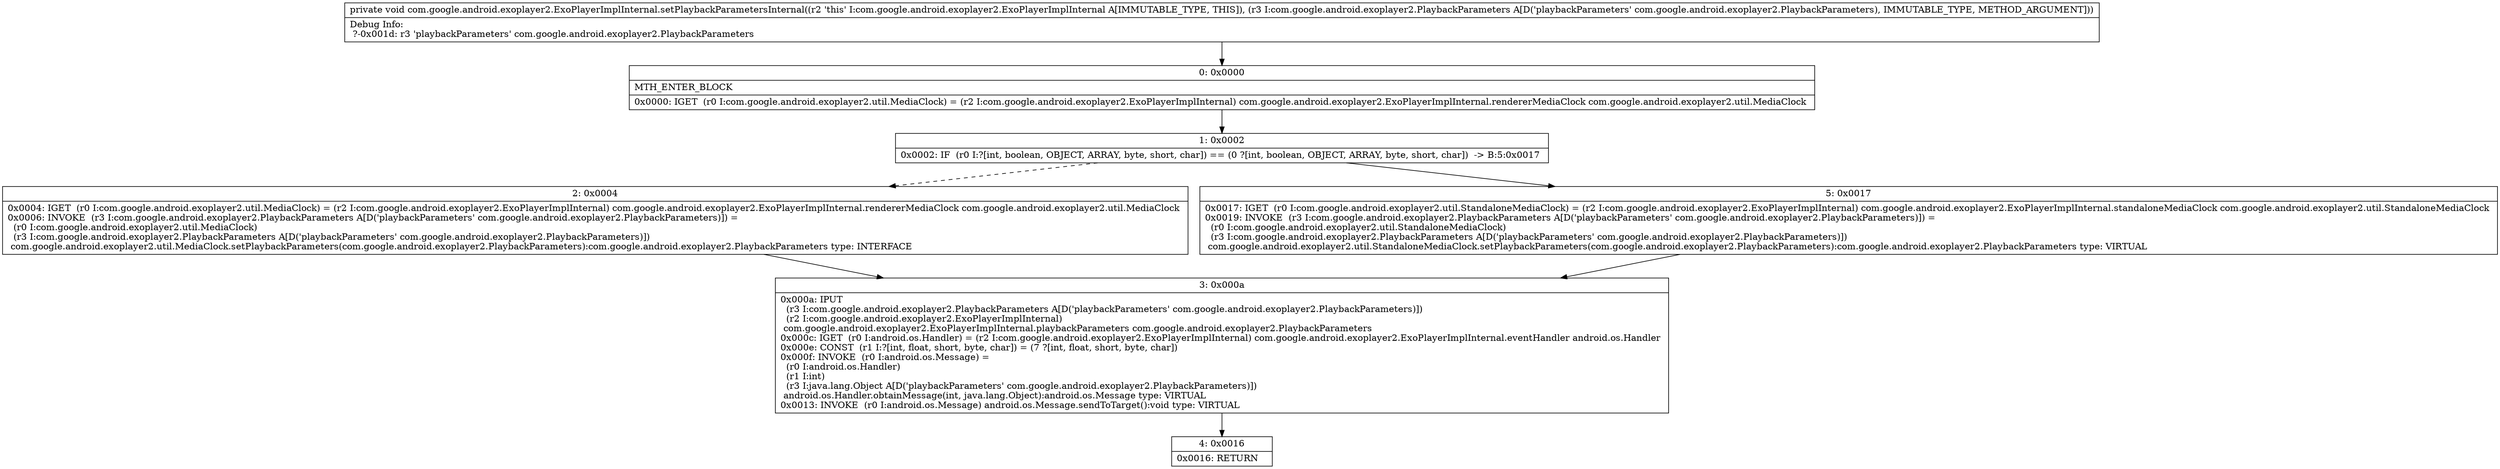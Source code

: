 digraph "CFG forcom.google.android.exoplayer2.ExoPlayerImplInternal.setPlaybackParametersInternal(Lcom\/google\/android\/exoplayer2\/PlaybackParameters;)V" {
Node_0 [shape=record,label="{0\:\ 0x0000|MTH_ENTER_BLOCK\l|0x0000: IGET  (r0 I:com.google.android.exoplayer2.util.MediaClock) = (r2 I:com.google.android.exoplayer2.ExoPlayerImplInternal) com.google.android.exoplayer2.ExoPlayerImplInternal.rendererMediaClock com.google.android.exoplayer2.util.MediaClock \l}"];
Node_1 [shape=record,label="{1\:\ 0x0002|0x0002: IF  (r0 I:?[int, boolean, OBJECT, ARRAY, byte, short, char]) == (0 ?[int, boolean, OBJECT, ARRAY, byte, short, char])  \-\> B:5:0x0017 \l}"];
Node_2 [shape=record,label="{2\:\ 0x0004|0x0004: IGET  (r0 I:com.google.android.exoplayer2.util.MediaClock) = (r2 I:com.google.android.exoplayer2.ExoPlayerImplInternal) com.google.android.exoplayer2.ExoPlayerImplInternal.rendererMediaClock com.google.android.exoplayer2.util.MediaClock \l0x0006: INVOKE  (r3 I:com.google.android.exoplayer2.PlaybackParameters A[D('playbackParameters' com.google.android.exoplayer2.PlaybackParameters)]) = \l  (r0 I:com.google.android.exoplayer2.util.MediaClock)\l  (r3 I:com.google.android.exoplayer2.PlaybackParameters A[D('playbackParameters' com.google.android.exoplayer2.PlaybackParameters)])\l com.google.android.exoplayer2.util.MediaClock.setPlaybackParameters(com.google.android.exoplayer2.PlaybackParameters):com.google.android.exoplayer2.PlaybackParameters type: INTERFACE \l}"];
Node_3 [shape=record,label="{3\:\ 0x000a|0x000a: IPUT  \l  (r3 I:com.google.android.exoplayer2.PlaybackParameters A[D('playbackParameters' com.google.android.exoplayer2.PlaybackParameters)])\l  (r2 I:com.google.android.exoplayer2.ExoPlayerImplInternal)\l com.google.android.exoplayer2.ExoPlayerImplInternal.playbackParameters com.google.android.exoplayer2.PlaybackParameters \l0x000c: IGET  (r0 I:android.os.Handler) = (r2 I:com.google.android.exoplayer2.ExoPlayerImplInternal) com.google.android.exoplayer2.ExoPlayerImplInternal.eventHandler android.os.Handler \l0x000e: CONST  (r1 I:?[int, float, short, byte, char]) = (7 ?[int, float, short, byte, char]) \l0x000f: INVOKE  (r0 I:android.os.Message) = \l  (r0 I:android.os.Handler)\l  (r1 I:int)\l  (r3 I:java.lang.Object A[D('playbackParameters' com.google.android.exoplayer2.PlaybackParameters)])\l android.os.Handler.obtainMessage(int, java.lang.Object):android.os.Message type: VIRTUAL \l0x0013: INVOKE  (r0 I:android.os.Message) android.os.Message.sendToTarget():void type: VIRTUAL \l}"];
Node_4 [shape=record,label="{4\:\ 0x0016|0x0016: RETURN   \l}"];
Node_5 [shape=record,label="{5\:\ 0x0017|0x0017: IGET  (r0 I:com.google.android.exoplayer2.util.StandaloneMediaClock) = (r2 I:com.google.android.exoplayer2.ExoPlayerImplInternal) com.google.android.exoplayer2.ExoPlayerImplInternal.standaloneMediaClock com.google.android.exoplayer2.util.StandaloneMediaClock \l0x0019: INVOKE  (r3 I:com.google.android.exoplayer2.PlaybackParameters A[D('playbackParameters' com.google.android.exoplayer2.PlaybackParameters)]) = \l  (r0 I:com.google.android.exoplayer2.util.StandaloneMediaClock)\l  (r3 I:com.google.android.exoplayer2.PlaybackParameters A[D('playbackParameters' com.google.android.exoplayer2.PlaybackParameters)])\l com.google.android.exoplayer2.util.StandaloneMediaClock.setPlaybackParameters(com.google.android.exoplayer2.PlaybackParameters):com.google.android.exoplayer2.PlaybackParameters type: VIRTUAL \l}"];
MethodNode[shape=record,label="{private void com.google.android.exoplayer2.ExoPlayerImplInternal.setPlaybackParametersInternal((r2 'this' I:com.google.android.exoplayer2.ExoPlayerImplInternal A[IMMUTABLE_TYPE, THIS]), (r3 I:com.google.android.exoplayer2.PlaybackParameters A[D('playbackParameters' com.google.android.exoplayer2.PlaybackParameters), IMMUTABLE_TYPE, METHOD_ARGUMENT]))  | Debug Info:\l  ?\-0x001d: r3 'playbackParameters' com.google.android.exoplayer2.PlaybackParameters\l}"];
MethodNode -> Node_0;
Node_0 -> Node_1;
Node_1 -> Node_2[style=dashed];
Node_1 -> Node_5;
Node_2 -> Node_3;
Node_3 -> Node_4;
Node_5 -> Node_3;
}

